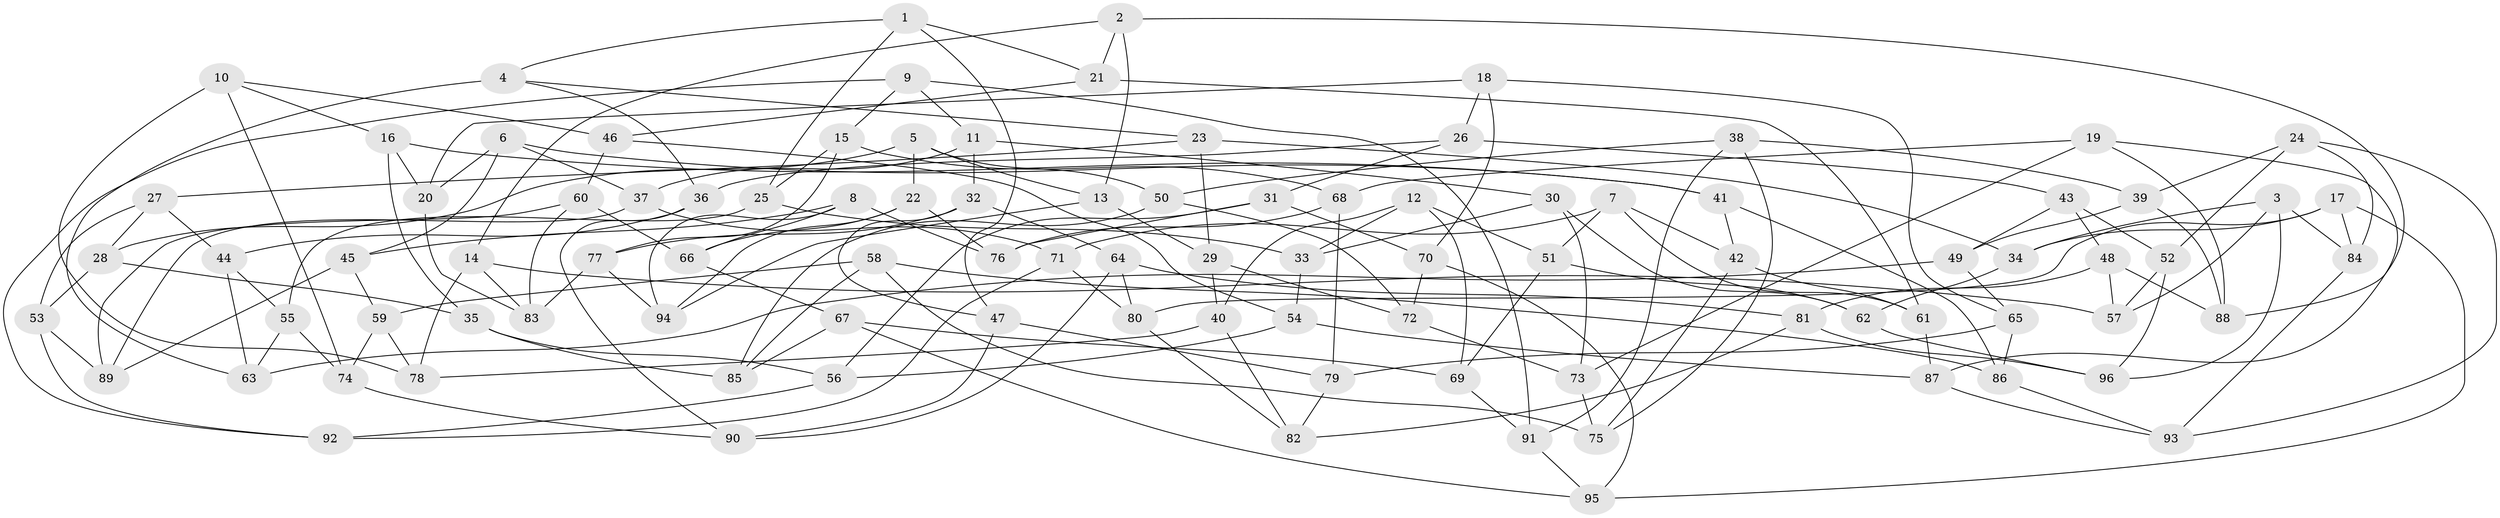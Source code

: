 // coarse degree distribution, {4: 0.7971014492753623, 10: 0.028985507246376812, 8: 0.057971014492753624, 9: 0.014492753623188406, 3: 0.07246376811594203, 5: 0.014492753623188406, 7: 0.014492753623188406}
// Generated by graph-tools (version 1.1) at 2025/53/03/04/25 22:53:51]
// undirected, 96 vertices, 192 edges
graph export_dot {
  node [color=gray90,style=filled];
  1;
  2;
  3;
  4;
  5;
  6;
  7;
  8;
  9;
  10;
  11;
  12;
  13;
  14;
  15;
  16;
  17;
  18;
  19;
  20;
  21;
  22;
  23;
  24;
  25;
  26;
  27;
  28;
  29;
  30;
  31;
  32;
  33;
  34;
  35;
  36;
  37;
  38;
  39;
  40;
  41;
  42;
  43;
  44;
  45;
  46;
  47;
  48;
  49;
  50;
  51;
  52;
  53;
  54;
  55;
  56;
  57;
  58;
  59;
  60;
  61;
  62;
  63;
  64;
  65;
  66;
  67;
  68;
  69;
  70;
  71;
  72;
  73;
  74;
  75;
  76;
  77;
  78;
  79;
  80;
  81;
  82;
  83;
  84;
  85;
  86;
  87;
  88;
  89;
  90;
  91;
  92;
  93;
  94;
  95;
  96;
  1 -- 4;
  1 -- 47;
  1 -- 21;
  1 -- 25;
  2 -- 21;
  2 -- 88;
  2 -- 14;
  2 -- 13;
  3 -- 57;
  3 -- 84;
  3 -- 34;
  3 -- 96;
  4 -- 36;
  4 -- 23;
  4 -- 63;
  5 -- 28;
  5 -- 22;
  5 -- 50;
  5 -- 13;
  6 -- 20;
  6 -- 37;
  6 -- 45;
  6 -- 41;
  7 -- 61;
  7 -- 51;
  7 -- 42;
  7 -- 71;
  8 -- 66;
  8 -- 76;
  8 -- 94;
  8 -- 45;
  9 -- 92;
  9 -- 91;
  9 -- 15;
  9 -- 11;
  10 -- 74;
  10 -- 16;
  10 -- 78;
  10 -- 46;
  11 -- 37;
  11 -- 32;
  11 -- 30;
  12 -- 51;
  12 -- 40;
  12 -- 33;
  12 -- 69;
  13 -- 94;
  13 -- 29;
  14 -- 83;
  14 -- 78;
  14 -- 57;
  15 -- 25;
  15 -- 68;
  15 -- 77;
  16 -- 20;
  16 -- 41;
  16 -- 35;
  17 -- 84;
  17 -- 80;
  17 -- 95;
  17 -- 34;
  18 -- 65;
  18 -- 20;
  18 -- 26;
  18 -- 70;
  19 -- 73;
  19 -- 68;
  19 -- 87;
  19 -- 88;
  20 -- 83;
  21 -- 61;
  21 -- 46;
  22 -- 94;
  22 -- 66;
  22 -- 76;
  23 -- 29;
  23 -- 27;
  23 -- 34;
  24 -- 84;
  24 -- 93;
  24 -- 52;
  24 -- 39;
  25 -- 33;
  25 -- 55;
  26 -- 31;
  26 -- 43;
  26 -- 36;
  27 -- 44;
  27 -- 28;
  27 -- 53;
  28 -- 53;
  28 -- 35;
  29 -- 72;
  29 -- 40;
  30 -- 33;
  30 -- 62;
  30 -- 73;
  31 -- 76;
  31 -- 56;
  31 -- 70;
  32 -- 47;
  32 -- 77;
  32 -- 64;
  33 -- 54;
  34 -- 62;
  35 -- 85;
  35 -- 56;
  36 -- 90;
  36 -- 44;
  37 -- 71;
  37 -- 89;
  38 -- 75;
  38 -- 39;
  38 -- 50;
  38 -- 91;
  39 -- 88;
  39 -- 49;
  40 -- 82;
  40 -- 78;
  41 -- 86;
  41 -- 42;
  42 -- 61;
  42 -- 75;
  43 -- 49;
  43 -- 48;
  43 -- 52;
  44 -- 63;
  44 -- 55;
  45 -- 59;
  45 -- 89;
  46 -- 54;
  46 -- 60;
  47 -- 90;
  47 -- 79;
  48 -- 88;
  48 -- 81;
  48 -- 57;
  49 -- 63;
  49 -- 65;
  50 -- 85;
  50 -- 72;
  51 -- 62;
  51 -- 69;
  52 -- 96;
  52 -- 57;
  53 -- 89;
  53 -- 92;
  54 -- 87;
  54 -- 56;
  55 -- 63;
  55 -- 74;
  56 -- 92;
  58 -- 86;
  58 -- 59;
  58 -- 85;
  58 -- 75;
  59 -- 74;
  59 -- 78;
  60 -- 83;
  60 -- 66;
  60 -- 89;
  61 -- 87;
  62 -- 96;
  64 -- 80;
  64 -- 81;
  64 -- 90;
  65 -- 86;
  65 -- 79;
  66 -- 67;
  67 -- 69;
  67 -- 85;
  67 -- 95;
  68 -- 76;
  68 -- 79;
  69 -- 91;
  70 -- 95;
  70 -- 72;
  71 -- 80;
  71 -- 92;
  72 -- 73;
  73 -- 75;
  74 -- 90;
  77 -- 94;
  77 -- 83;
  79 -- 82;
  80 -- 82;
  81 -- 96;
  81 -- 82;
  84 -- 93;
  86 -- 93;
  87 -- 93;
  91 -- 95;
}

